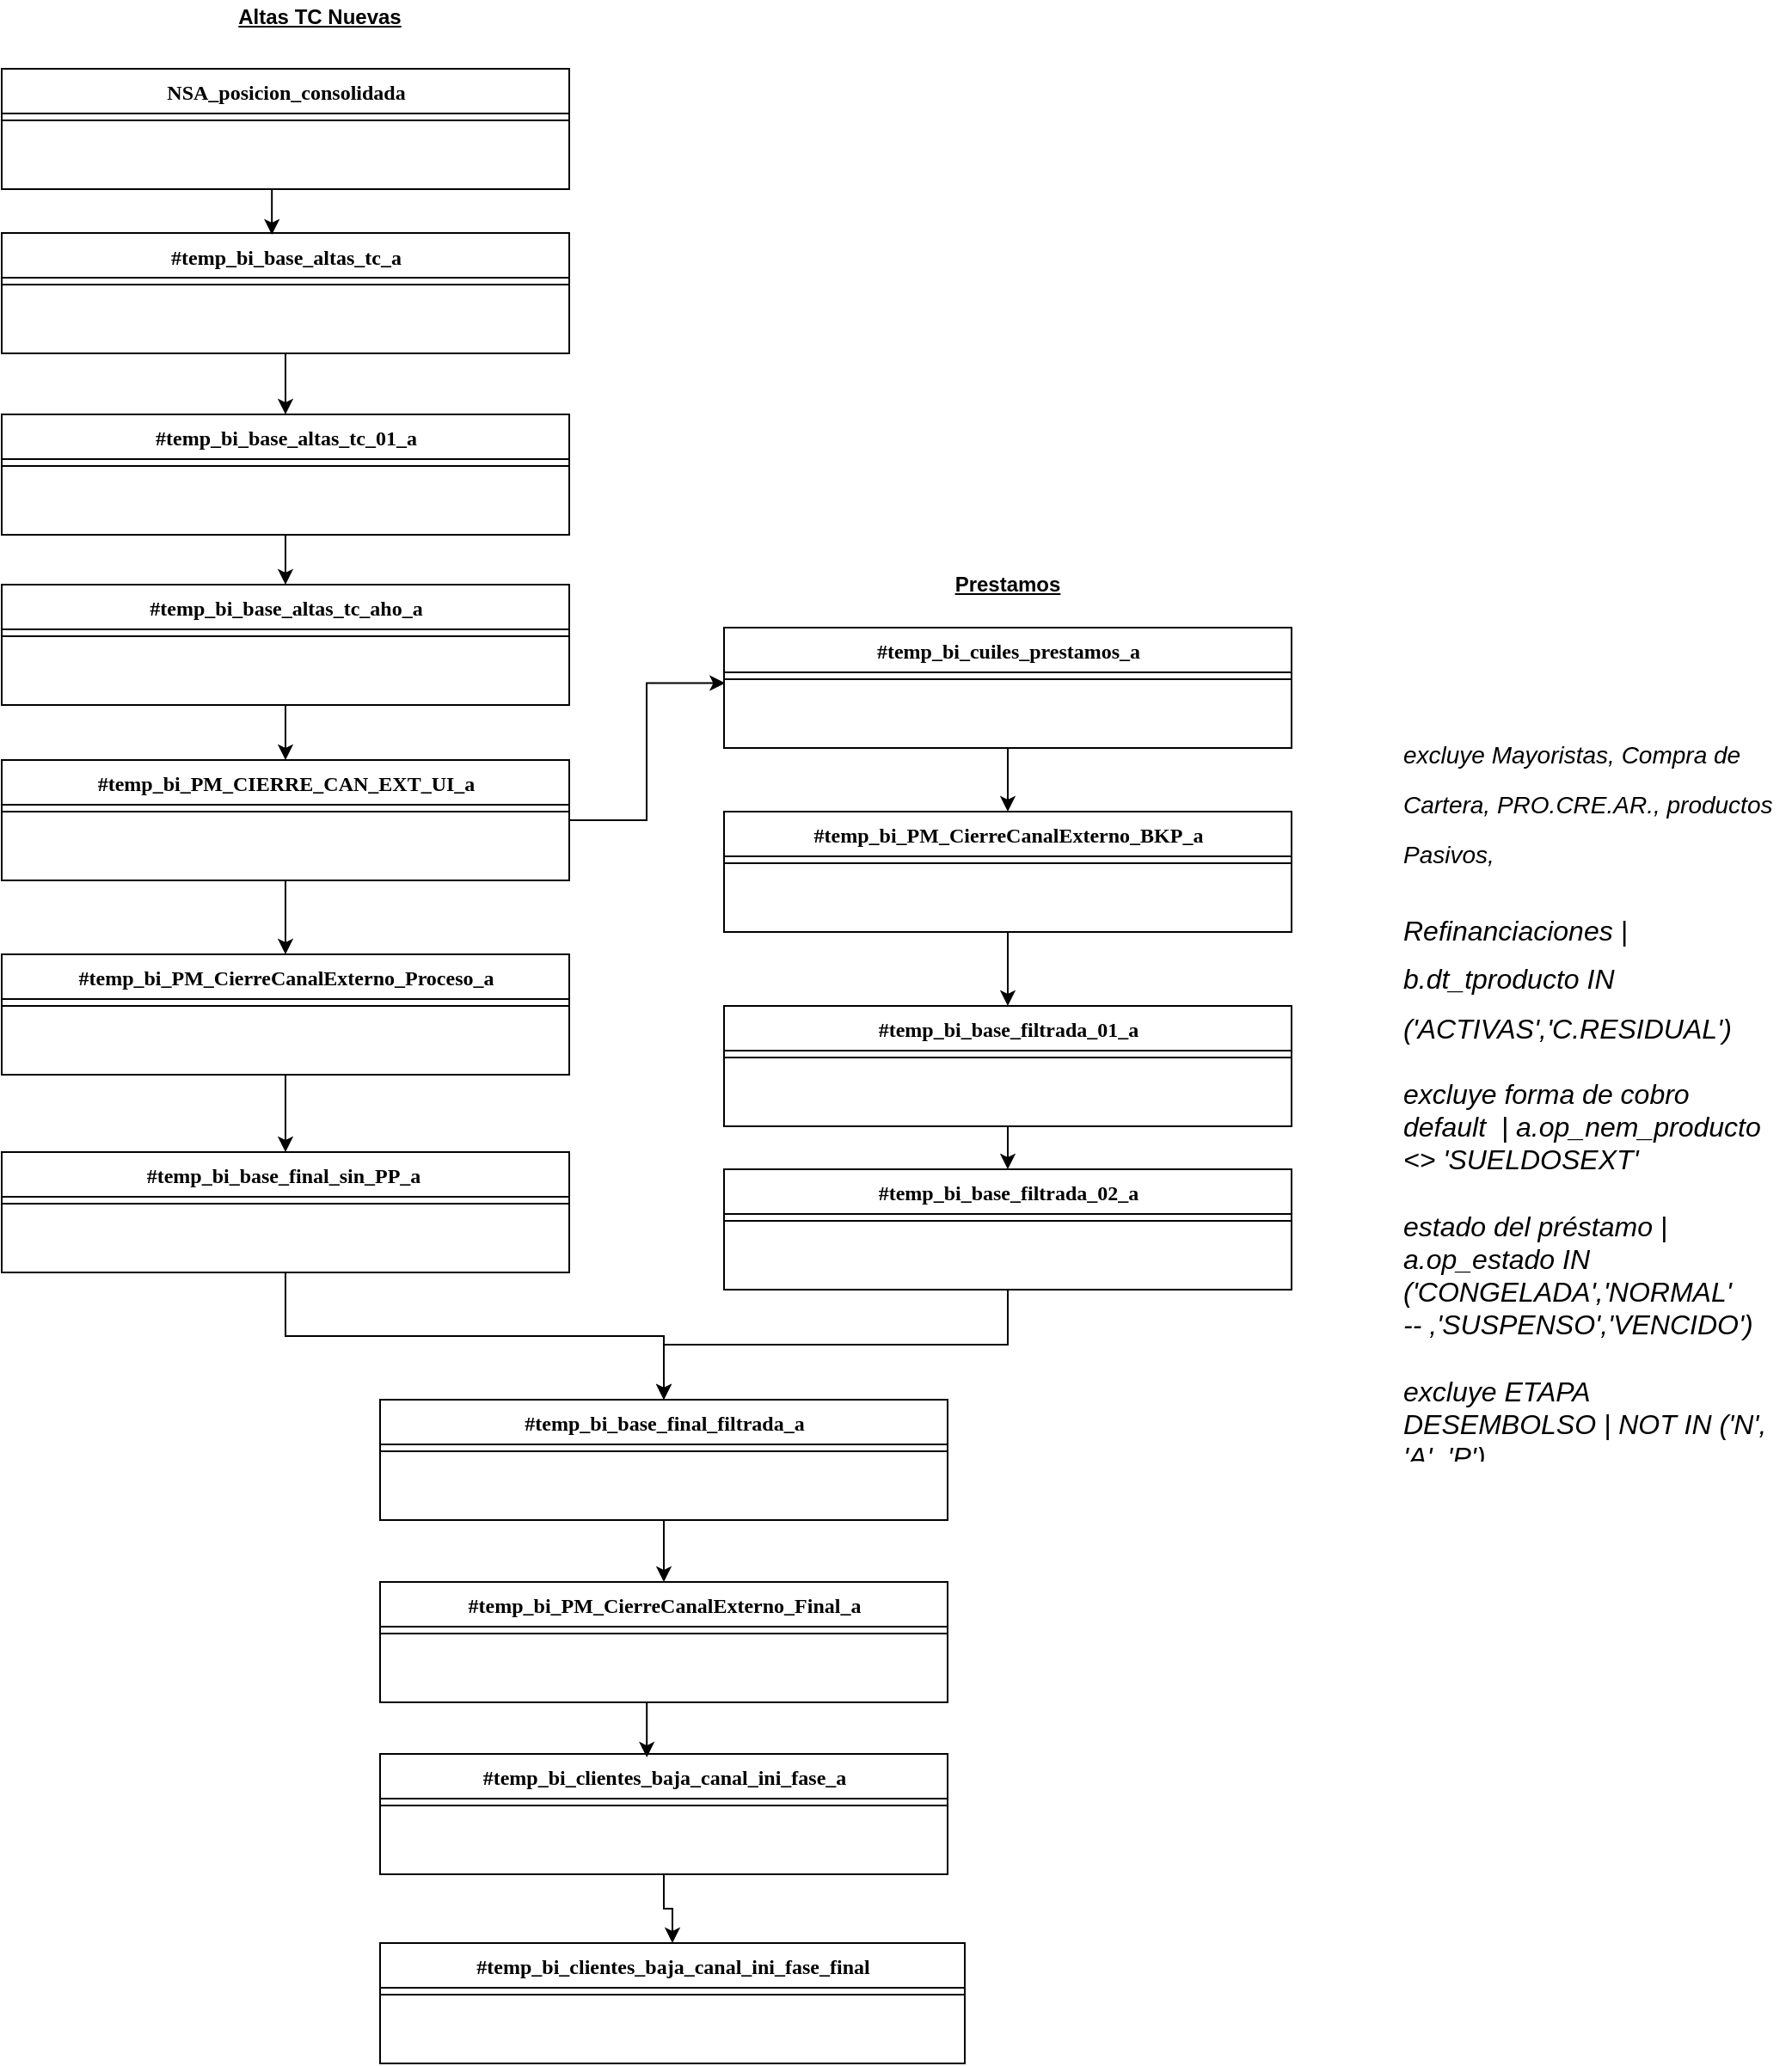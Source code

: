 <mxfile version="10.7.5" type="github"><diagram name="Page-1" id="9f46799a-70d6-7492-0946-bef42562c5a5"><mxGraphModel dx="1544" dy="552" grid="1" gridSize="10" guides="1" tooltips="1" connect="1" arrows="1" fold="1" page="1" pageScale="1" pageWidth="1100" pageHeight="850" background="#ffffff" math="0" shadow="0"><root><mxCell id="0"/><mxCell id="1" parent="0"/><mxCell id="78961159f06e98e8-17" value="#temp_bi_clientes_baja_canal_ini_fase_final" style="swimlane;html=1;fontStyle=1;align=center;verticalAlign=top;childLayout=stackLayout;horizontal=1;startSize=26;horizontalStack=0;resizeParent=1;resizeLast=0;collapsible=1;marginBottom=0;swimlaneFillColor=#ffffff;rounded=0;shadow=0;comic=0;labelBackgroundColor=none;strokeColor=#000000;strokeWidth=1;fillColor=none;fontFamily=Verdana;fontSize=12;fontColor=#000000;" parent="1" vertex="1"><mxGeometry x="250" y="1130" width="340" height="70" as="geometry"/></mxCell><mxCell id="78961159f06e98e8-19" value="" style="line;html=1;strokeWidth=1;fillColor=none;align=left;verticalAlign=middle;spacingTop=-1;spacingLeft=3;spacingRight=3;rotatable=0;labelPosition=right;points=[];portConstraint=eastwest;" parent="78961159f06e98e8-17" vertex="1"><mxGeometry y="26" width="340" height="8" as="geometry"/></mxCell><mxCell id="-yuGJ59-DpwyIY4GGje7-4" style="edgeStyle=orthogonalEdgeStyle;rounded=0;orthogonalLoop=1;jettySize=auto;html=1;exitX=0.5;exitY=1;exitDx=0;exitDy=0;entryX=0.5;entryY=0;entryDx=0;entryDy=0;" edge="1" parent="1" source="IRdtAL1o3jQPXovUXI47-1" target="78961159f06e98e8-17"><mxGeometry relative="1" as="geometry"/></mxCell><mxCell id="IRdtAL1o3jQPXovUXI47-1" value="#temp_bi_clientes_baja_canal_ini_fase_a" style="swimlane;html=1;fontStyle=1;align=center;verticalAlign=top;childLayout=stackLayout;horizontal=1;startSize=26;horizontalStack=0;resizeParent=1;resizeLast=0;collapsible=1;marginBottom=0;swimlaneFillColor=#ffffff;rounded=0;shadow=0;comic=0;labelBackgroundColor=none;strokeColor=#000000;strokeWidth=1;fillColor=none;fontFamily=Verdana;fontSize=12;fontColor=#000000;" parent="1" vertex="1"><mxGeometry x="250" y="1020" width="330" height="70" as="geometry"/></mxCell><mxCell id="IRdtAL1o3jQPXovUXI47-2" value="" style="line;html=1;strokeWidth=1;fillColor=none;align=left;verticalAlign=middle;spacingTop=-1;spacingLeft=3;spacingRight=3;rotatable=0;labelPosition=right;points=[];portConstraint=eastwest;" parent="IRdtAL1o3jQPXovUXI47-1" vertex="1"><mxGeometry y="26" width="330" height="8" as="geometry"/></mxCell><mxCell id="IRdtAL1o3jQPXovUXI47-6" style="edgeStyle=orthogonalEdgeStyle;rounded=0;orthogonalLoop=1;jettySize=auto;html=1;exitX=0.5;exitY=1;exitDx=0;exitDy=0;entryX=0.47;entryY=0.029;entryDx=0;entryDy=0;entryPerimeter=0;" parent="1" source="IRdtAL1o3jQPXovUXI47-4" target="IRdtAL1o3jQPXovUXI47-1" edge="1"><mxGeometry relative="1" as="geometry"/></mxCell><mxCell id="IRdtAL1o3jQPXovUXI47-4" value="#temp_bi_PM_CierreCanalExterno_Final_a" style="swimlane;html=1;fontStyle=1;align=center;verticalAlign=top;childLayout=stackLayout;horizontal=1;startSize=26;horizontalStack=0;resizeParent=1;resizeLast=0;collapsible=1;marginBottom=0;swimlaneFillColor=#ffffff;rounded=0;shadow=0;comic=0;labelBackgroundColor=none;strokeColor=#000000;strokeWidth=1;fillColor=none;fontFamily=Verdana;fontSize=12;fontColor=#000000;" parent="1" vertex="1"><mxGeometry x="250" y="920" width="330" height="70" as="geometry"/></mxCell><mxCell id="IRdtAL1o3jQPXovUXI47-5" value="" style="line;html=1;strokeWidth=1;fillColor=none;align=left;verticalAlign=middle;spacingTop=-1;spacingLeft=3;spacingRight=3;rotatable=0;labelPosition=right;points=[];portConstraint=eastwest;" parent="IRdtAL1o3jQPXovUXI47-4" vertex="1"><mxGeometry y="26" width="330" height="8" as="geometry"/></mxCell><mxCell id="IRdtAL1o3jQPXovUXI47-9" style="edgeStyle=orthogonalEdgeStyle;rounded=0;orthogonalLoop=1;jettySize=auto;html=1;exitX=0.5;exitY=1;exitDx=0;exitDy=0;entryX=0.5;entryY=0;entryDx=0;entryDy=0;" parent="1" source="IRdtAL1o3jQPXovUXI47-7" target="IRdtAL1o3jQPXovUXI47-4" edge="1"><mxGeometry relative="1" as="geometry"/></mxCell><mxCell id="IRdtAL1o3jQPXovUXI47-7" value="#temp_bi_base_final_filtrada_a" style="swimlane;html=1;fontStyle=1;align=center;verticalAlign=top;childLayout=stackLayout;horizontal=1;startSize=26;horizontalStack=0;resizeParent=1;resizeLast=0;collapsible=1;marginBottom=0;swimlaneFillColor=#ffffff;rounded=0;shadow=0;comic=0;labelBackgroundColor=none;strokeColor=#000000;strokeWidth=1;fillColor=none;fontFamily=Verdana;fontSize=12;fontColor=#000000;" parent="1" vertex="1"><mxGeometry x="250" y="814" width="330" height="70" as="geometry"/></mxCell><mxCell id="IRdtAL1o3jQPXovUXI47-8" value="" style="line;html=1;strokeWidth=1;fillColor=none;align=left;verticalAlign=middle;spacingTop=-1;spacingLeft=3;spacingRight=3;rotatable=0;labelPosition=right;points=[];portConstraint=eastwest;" parent="IRdtAL1o3jQPXovUXI47-7" vertex="1"><mxGeometry y="26" width="330" height="8" as="geometry"/></mxCell><mxCell id="IRdtAL1o3jQPXovUXI47-16" style="edgeStyle=orthogonalEdgeStyle;rounded=0;orthogonalLoop=1;jettySize=auto;html=1;exitX=0.5;exitY=1;exitDx=0;exitDy=0;entryX=0.5;entryY=0;entryDx=0;entryDy=0;" parent="1" source="IRdtAL1o3jQPXovUXI47-14" target="IRdtAL1o3jQPXovUXI47-7" edge="1"><mxGeometry relative="1" as="geometry"/></mxCell><mxCell id="IRdtAL1o3jQPXovUXI47-14" value="#temp_bi_base_final_sin_PP_a&amp;nbsp;" style="swimlane;html=1;fontStyle=1;align=center;verticalAlign=top;childLayout=stackLayout;horizontal=1;startSize=26;horizontalStack=0;resizeParent=1;resizeLast=0;collapsible=1;marginBottom=0;swimlaneFillColor=#ffffff;rounded=0;shadow=0;comic=0;labelBackgroundColor=none;strokeColor=#000000;strokeWidth=1;fillColor=none;fontFamily=Verdana;fontSize=12;fontColor=#000000;" parent="1" vertex="1"><mxGeometry x="30" y="670" width="330" height="70" as="geometry"/></mxCell><mxCell id="IRdtAL1o3jQPXovUXI47-15" value="" style="line;html=1;strokeWidth=1;fillColor=none;align=left;verticalAlign=middle;spacingTop=-1;spacingLeft=3;spacingRight=3;rotatable=0;labelPosition=right;points=[];portConstraint=eastwest;" parent="IRdtAL1o3jQPXovUXI47-14" vertex="1"><mxGeometry y="26" width="330" height="8" as="geometry"/></mxCell><mxCell id="IRdtAL1o3jQPXovUXI47-19" style="edgeStyle=orthogonalEdgeStyle;rounded=0;orthogonalLoop=1;jettySize=auto;html=1;exitX=0.5;exitY=1;exitDx=0;exitDy=0;entryX=0.5;entryY=0;entryDx=0;entryDy=0;" parent="1" source="IRdtAL1o3jQPXovUXI47-17" target="IRdtAL1o3jQPXovUXI47-14" edge="1"><mxGeometry relative="1" as="geometry"/></mxCell><mxCell id="IRdtAL1o3jQPXovUXI47-17" value="#temp_bi_PM_CierreCanalExterno_Proceso_a" style="swimlane;html=1;fontStyle=1;align=center;verticalAlign=top;childLayout=stackLayout;horizontal=1;startSize=26;horizontalStack=0;resizeParent=1;resizeLast=0;collapsible=1;marginBottom=0;swimlaneFillColor=#ffffff;rounded=0;shadow=0;comic=0;labelBackgroundColor=none;strokeColor=#000000;strokeWidth=1;fillColor=none;fontFamily=Verdana;fontSize=12;fontColor=#000000;" parent="1" vertex="1"><mxGeometry x="30" y="555" width="330" height="70" as="geometry"/></mxCell><mxCell id="IRdtAL1o3jQPXovUXI47-18" value="" style="line;html=1;strokeWidth=1;fillColor=none;align=left;verticalAlign=middle;spacingTop=-1;spacingLeft=3;spacingRight=3;rotatable=0;labelPosition=right;points=[];portConstraint=eastwest;" parent="IRdtAL1o3jQPXovUXI47-17" vertex="1"><mxGeometry y="26" width="330" height="8" as="geometry"/></mxCell><mxCell id="IRdtAL1o3jQPXovUXI47-22" style="edgeStyle=orthogonalEdgeStyle;rounded=0;orthogonalLoop=1;jettySize=auto;html=1;exitX=0.5;exitY=1;exitDx=0;exitDy=0;entryX=0.5;entryY=0;entryDx=0;entryDy=0;" parent="1" source="IRdtAL1o3jQPXovUXI47-20" target="IRdtAL1o3jQPXovUXI47-17" edge="1"><mxGeometry relative="1" as="geometry"/></mxCell><mxCell id="-yuGJ59-DpwyIY4GGje7-21" style="edgeStyle=orthogonalEdgeStyle;rounded=0;orthogonalLoop=1;jettySize=auto;html=1;exitX=1;exitY=0.5;exitDx=0;exitDy=0;entryX=0.002;entryY=0.787;entryDx=0;entryDy=0;entryPerimeter=0;" edge="1" parent="1" source="IRdtAL1o3jQPXovUXI47-20" target="-yuGJ59-DpwyIY4GGje7-20"><mxGeometry relative="1" as="geometry"/></mxCell><mxCell id="IRdtAL1o3jQPXovUXI47-20" value="#temp_bi_PM_CIERRE_CAN_EXT_UI_a" style="swimlane;html=1;fontStyle=1;align=center;verticalAlign=top;childLayout=stackLayout;horizontal=1;startSize=26;horizontalStack=0;resizeParent=1;resizeLast=0;collapsible=1;marginBottom=0;swimlaneFillColor=#ffffff;rounded=0;shadow=0;comic=0;labelBackgroundColor=none;strokeColor=#000000;strokeWidth=1;fillColor=none;fontFamily=Verdana;fontSize=12;fontColor=#000000;" parent="1" vertex="1"><mxGeometry x="30" y="442" width="330" height="70" as="geometry"/></mxCell><mxCell id="IRdtAL1o3jQPXovUXI47-21" value="" style="line;html=1;strokeWidth=1;fillColor=none;align=left;verticalAlign=middle;spacingTop=-1;spacingLeft=3;spacingRight=3;rotatable=0;labelPosition=right;points=[];portConstraint=eastwest;" parent="IRdtAL1o3jQPXovUXI47-20" vertex="1"><mxGeometry y="26" width="330" height="8" as="geometry"/></mxCell><mxCell id="-yuGJ59-DpwyIY4GGje7-3" style="edgeStyle=orthogonalEdgeStyle;rounded=0;orthogonalLoop=1;jettySize=auto;html=1;exitX=0.5;exitY=1;exitDx=0;exitDy=0;entryX=0.5;entryY=0;entryDx=0;entryDy=0;" edge="1" parent="1" source="-yuGJ59-DpwyIY4GGje7-1" target="IRdtAL1o3jQPXovUXI47-20"><mxGeometry relative="1" as="geometry"/></mxCell><mxCell id="-yuGJ59-DpwyIY4GGje7-1" value="#temp_bi_base_altas_tc_aho_a" style="swimlane;html=1;fontStyle=1;align=center;verticalAlign=top;childLayout=stackLayout;horizontal=1;startSize=26;horizontalStack=0;resizeParent=1;resizeLast=0;collapsible=1;marginBottom=0;swimlaneFillColor=#ffffff;rounded=0;shadow=0;comic=0;labelBackgroundColor=none;strokeColor=#000000;strokeWidth=1;fillColor=none;fontFamily=Verdana;fontSize=12;fontColor=#000000;" vertex="1" parent="1"><mxGeometry x="30" y="340" width="330" height="70" as="geometry"/></mxCell><mxCell id="-yuGJ59-DpwyIY4GGje7-2" value="" style="line;html=1;strokeWidth=1;fillColor=none;align=left;verticalAlign=middle;spacingTop=-1;spacingLeft=3;spacingRight=3;rotatable=0;labelPosition=right;points=[];portConstraint=eastwest;" vertex="1" parent="-yuGJ59-DpwyIY4GGje7-1"><mxGeometry y="26" width="330" height="8" as="geometry"/></mxCell><mxCell id="-yuGJ59-DpwyIY4GGje7-18" style="edgeStyle=orthogonalEdgeStyle;rounded=0;orthogonalLoop=1;jettySize=auto;html=1;exitX=0.5;exitY=1;exitDx=0;exitDy=0;entryX=0.5;entryY=0;entryDx=0;entryDy=0;" edge="1" parent="1" source="-yuGJ59-DpwyIY4GGje7-5" target="-yuGJ59-DpwyIY4GGje7-1"><mxGeometry relative="1" as="geometry"/></mxCell><mxCell id="-yuGJ59-DpwyIY4GGje7-5" value="#temp_bi_base_altas_tc_01_a" style="swimlane;html=1;fontStyle=1;align=center;verticalAlign=top;childLayout=stackLayout;horizontal=1;startSize=26;horizontalStack=0;resizeParent=1;resizeLast=0;collapsible=1;marginBottom=0;swimlaneFillColor=#ffffff;rounded=0;shadow=0;comic=0;labelBackgroundColor=none;strokeColor=#000000;strokeWidth=1;fillColor=none;fontFamily=Verdana;fontSize=12;fontColor=#000000;" vertex="1" parent="1"><mxGeometry x="30" y="241" width="330" height="70" as="geometry"/></mxCell><mxCell id="-yuGJ59-DpwyIY4GGje7-6" value="" style="line;html=1;strokeWidth=1;fillColor=none;align=left;verticalAlign=middle;spacingTop=-1;spacingLeft=3;spacingRight=3;rotatable=0;labelPosition=right;points=[];portConstraint=eastwest;" vertex="1" parent="-yuGJ59-DpwyIY4GGje7-5"><mxGeometry y="26" width="330" height="8" as="geometry"/></mxCell><mxCell id="-yuGJ59-DpwyIY4GGje7-15" style="edgeStyle=orthogonalEdgeStyle;rounded=0;orthogonalLoop=1;jettySize=auto;html=1;exitX=0.5;exitY=1;exitDx=0;exitDy=0;entryX=0.5;entryY=0;entryDx=0;entryDy=0;" edge="1" parent="1" source="-yuGJ59-DpwyIY4GGje7-8" target="-yuGJ59-DpwyIY4GGje7-5"><mxGeometry relative="1" as="geometry"/></mxCell><mxCell id="-yuGJ59-DpwyIY4GGje7-8" value="#temp_bi_base_altas_tc_a" style="swimlane;html=1;fontStyle=1;align=center;verticalAlign=top;childLayout=stackLayout;horizontal=1;startSize=26;horizontalStack=0;resizeParent=1;resizeLast=0;collapsible=1;marginBottom=0;swimlaneFillColor=#ffffff;rounded=0;shadow=0;comic=0;labelBackgroundColor=none;strokeColor=#000000;strokeWidth=1;fillColor=none;fontFamily=Verdana;fontSize=12;fontColor=#000000;" vertex="1" parent="1"><mxGeometry x="30" y="135.5" width="330" height="70" as="geometry"/></mxCell><mxCell id="-yuGJ59-DpwyIY4GGje7-9" value="" style="line;html=1;strokeWidth=1;fillColor=none;align=left;verticalAlign=middle;spacingTop=-1;spacingLeft=3;spacingRight=3;rotatable=0;labelPosition=right;points=[];portConstraint=eastwest;" vertex="1" parent="-yuGJ59-DpwyIY4GGje7-8"><mxGeometry y="26" width="330" height="8" as="geometry"/></mxCell><mxCell id="-yuGJ59-DpwyIY4GGje7-14" style="edgeStyle=orthogonalEdgeStyle;rounded=0;orthogonalLoop=1;jettySize=auto;html=1;exitX=0.5;exitY=1;exitDx=0;exitDy=0;entryX=0.476;entryY=0.014;entryDx=0;entryDy=0;entryPerimeter=0;" edge="1" parent="1" source="-yuGJ59-DpwyIY4GGje7-11" target="-yuGJ59-DpwyIY4GGje7-8"><mxGeometry relative="1" as="geometry"/></mxCell><mxCell id="-yuGJ59-DpwyIY4GGje7-11" value="NSA_posicion_consolidada" style="swimlane;html=1;fontStyle=1;align=center;verticalAlign=top;childLayout=stackLayout;horizontal=1;startSize=26;horizontalStack=0;resizeParent=1;resizeLast=0;collapsible=1;marginBottom=0;swimlaneFillColor=#ffffff;rounded=0;shadow=0;comic=0;labelBackgroundColor=none;strokeColor=#000000;strokeWidth=1;fillColor=none;fontFamily=Verdana;fontSize=12;fontColor=#000000;" vertex="1" parent="1"><mxGeometry x="30" y="40" width="330" height="70" as="geometry"/></mxCell><mxCell id="-yuGJ59-DpwyIY4GGje7-12" value="" style="line;html=1;strokeWidth=1;fillColor=none;align=left;verticalAlign=middle;spacingTop=-1;spacingLeft=3;spacingRight=3;rotatable=0;labelPosition=right;points=[];portConstraint=eastwest;" vertex="1" parent="-yuGJ59-DpwyIY4GGje7-11"><mxGeometry y="26" width="330" height="8" as="geometry"/></mxCell><mxCell id="-yuGJ59-DpwyIY4GGje7-16" value="&lt;b&gt;&lt;u&gt;Altas TC Nuevas&lt;/u&gt;&lt;/b&gt;" style="text;html=1;strokeColor=none;fillColor=none;align=center;verticalAlign=middle;whiteSpace=wrap;rounded=0;" vertex="1" parent="1"><mxGeometry x="130" width="170" height="20" as="geometry"/></mxCell><mxCell id="-yuGJ59-DpwyIY4GGje7-25" style="edgeStyle=orthogonalEdgeStyle;rounded=0;orthogonalLoop=1;jettySize=auto;html=1;exitX=0.5;exitY=1;exitDx=0;exitDy=0;entryX=0.5;entryY=0;entryDx=0;entryDy=0;" edge="1" parent="1" source="-yuGJ59-DpwyIY4GGje7-19" target="-yuGJ59-DpwyIY4GGje7-23"><mxGeometry relative="1" as="geometry"/></mxCell><mxCell id="-yuGJ59-DpwyIY4GGje7-19" value="#temp_bi_cuiles_prestamos_a" style="swimlane;html=1;fontStyle=1;align=center;verticalAlign=top;childLayout=stackLayout;horizontal=1;startSize=26;horizontalStack=0;resizeParent=1;resizeLast=0;collapsible=1;marginBottom=0;swimlaneFillColor=#ffffff;rounded=0;shadow=0;comic=0;labelBackgroundColor=none;strokeColor=#000000;strokeWidth=1;fillColor=none;fontFamily=Verdana;fontSize=12;fontColor=#000000;" vertex="1" parent="1"><mxGeometry x="450" y="365" width="330" height="70" as="geometry"/></mxCell><mxCell id="-yuGJ59-DpwyIY4GGje7-20" value="" style="line;html=1;strokeWidth=1;fillColor=none;align=left;verticalAlign=middle;spacingTop=-1;spacingLeft=3;spacingRight=3;rotatable=0;labelPosition=right;points=[];portConstraint=eastwest;" vertex="1" parent="-yuGJ59-DpwyIY4GGje7-19"><mxGeometry y="26" width="330" height="8" as="geometry"/></mxCell><mxCell id="-yuGJ59-DpwyIY4GGje7-22" value="&lt;b&gt;&lt;u&gt;Prestamos&lt;br&gt;&lt;/u&gt;&lt;/b&gt;" style="text;html=1;strokeColor=none;fillColor=none;align=center;verticalAlign=middle;whiteSpace=wrap;rounded=0;" vertex="1" parent="1"><mxGeometry x="530" y="330" width="170" height="20" as="geometry"/></mxCell><mxCell id="-yuGJ59-DpwyIY4GGje7-29" style="edgeStyle=orthogonalEdgeStyle;rounded=0;orthogonalLoop=1;jettySize=auto;html=1;exitX=0.5;exitY=1;exitDx=0;exitDy=0;entryX=0.5;entryY=0;entryDx=0;entryDy=0;" edge="1" parent="1" source="-yuGJ59-DpwyIY4GGje7-23" target="-yuGJ59-DpwyIY4GGje7-27"><mxGeometry relative="1" as="geometry"/></mxCell><mxCell id="-yuGJ59-DpwyIY4GGje7-23" value="#temp_bi_PM_CierreCanalExterno_BKP_a" style="swimlane;html=1;fontStyle=1;align=center;verticalAlign=top;childLayout=stackLayout;horizontal=1;startSize=26;horizontalStack=0;resizeParent=1;resizeLast=0;collapsible=1;marginBottom=0;swimlaneFillColor=#ffffff;rounded=0;shadow=0;comic=0;labelBackgroundColor=none;strokeColor=#000000;strokeWidth=1;fillColor=none;fontFamily=Verdana;fontSize=12;fontColor=#000000;" vertex="1" parent="1"><mxGeometry x="450" y="472" width="330" height="70" as="geometry"/></mxCell><mxCell id="-yuGJ59-DpwyIY4GGje7-24" value="" style="line;html=1;strokeWidth=1;fillColor=none;align=left;verticalAlign=middle;spacingTop=-1;spacingLeft=3;spacingRight=3;rotatable=0;labelPosition=right;points=[];portConstraint=eastwest;" vertex="1" parent="-yuGJ59-DpwyIY4GGje7-23"><mxGeometry y="26" width="330" height="8" as="geometry"/></mxCell><mxCell id="-yuGJ59-DpwyIY4GGje7-26" value="&lt;h1&gt;&lt;font style=&quot;font-size: 14px ; font-weight: normal&quot;&gt;&lt;i&gt;excluye Mayoristas, Compra de Cartera, PRO.CRE.AR., productos Pasivos,&lt;/i&gt;&lt;/font&gt;&lt;i style=&quot;font-weight: normal ; font-size: medium&quot;&gt;&amp;nbsp;&lt;/i&gt;&lt;/h1&gt;&lt;h1&gt;&lt;i style=&quot;font-weight: normal ; font-size: medium&quot;&gt;Refinanciaciones | b.dt_tproducto IN ('ACTIVAS','C.RESIDUAL')&lt;/i&gt;&lt;/h1&gt;&lt;font size=&quot;3&quot;&gt;&lt;i&gt;excluye&amp;nbsp;&lt;/i&gt;&lt;/font&gt;&lt;i&gt;&lt;font size=&quot;3&quot;&gt;forma de cobro default&amp;nbsp; | a.op_nem_producto &amp;lt;&amp;gt; 'SUELDOSEXT'&lt;/font&gt;&lt;/i&gt;&lt;font size=&quot;3&quot;&gt;&lt;i&gt;&lt;br&gt;&lt;/i&gt;&lt;/font&gt;&lt;div&gt;&lt;i&gt;&lt;font size=&quot;3&quot;&gt;&lt;br&gt;&lt;/font&gt;&lt;/i&gt;&lt;/div&gt;&lt;div&gt;&lt;i&gt;&lt;font size=&quot;3&quot;&gt;&lt;div&gt;estado del préstamo | a.op_estado IN ('CONGELADA','NORMAL'&lt;/div&gt;&lt;div&gt;-- ,'SUSPENSO','VENCIDO')&lt;/div&gt;&lt;div&gt;&lt;br&gt;&lt;/div&gt;&lt;div&gt;excluye ETAPA DESEMBOLSO | NOT IN ('N', 'A', 'P')&lt;br&gt;&lt;/div&gt;&lt;/font&gt;&lt;/i&gt;&lt;/div&gt;" style="text;html=1;strokeColor=none;fillColor=none;spacing=5;spacingTop=-20;whiteSpace=wrap;overflow=hidden;rounded=0;" vertex="1" parent="1"><mxGeometry x="840" y="416" width="230" height="434" as="geometry"/></mxCell><mxCell id="-yuGJ59-DpwyIY4GGje7-32" style="edgeStyle=orthogonalEdgeStyle;rounded=0;orthogonalLoop=1;jettySize=auto;html=1;exitX=0.5;exitY=1;exitDx=0;exitDy=0;entryX=0.5;entryY=0;entryDx=0;entryDy=0;" edge="1" parent="1" source="-yuGJ59-DpwyIY4GGje7-27" target="-yuGJ59-DpwyIY4GGje7-30"><mxGeometry relative="1" as="geometry"/></mxCell><mxCell id="-yuGJ59-DpwyIY4GGje7-27" value="#temp_bi_base_filtrada_01_a" style="swimlane;html=1;fontStyle=1;align=center;verticalAlign=top;childLayout=stackLayout;horizontal=1;startSize=26;horizontalStack=0;resizeParent=1;resizeLast=0;collapsible=1;marginBottom=0;swimlaneFillColor=#ffffff;rounded=0;shadow=0;comic=0;labelBackgroundColor=none;strokeColor=#000000;strokeWidth=1;fillColor=none;fontFamily=Verdana;fontSize=12;fontColor=#000000;" vertex="1" parent="1"><mxGeometry x="450" y="585" width="330" height="70" as="geometry"/></mxCell><mxCell id="-yuGJ59-DpwyIY4GGje7-28" value="" style="line;html=1;strokeWidth=1;fillColor=none;align=left;verticalAlign=middle;spacingTop=-1;spacingLeft=3;spacingRight=3;rotatable=0;labelPosition=right;points=[];portConstraint=eastwest;" vertex="1" parent="-yuGJ59-DpwyIY4GGje7-27"><mxGeometry y="26" width="330" height="8" as="geometry"/></mxCell><mxCell id="-yuGJ59-DpwyIY4GGje7-35" style="edgeStyle=orthogonalEdgeStyle;rounded=0;orthogonalLoop=1;jettySize=auto;html=1;exitX=0.5;exitY=1;exitDx=0;exitDy=0;entryX=0.5;entryY=0;entryDx=0;entryDy=0;" edge="1" parent="1" source="-yuGJ59-DpwyIY4GGje7-30" target="IRdtAL1o3jQPXovUXI47-7"><mxGeometry relative="1" as="geometry"><mxPoint x="614.824" y="770.353" as="targetPoint"/></mxGeometry></mxCell><mxCell id="-yuGJ59-DpwyIY4GGje7-30" value="#temp_bi_base_filtrada_02_a" style="swimlane;html=1;fontStyle=1;align=center;verticalAlign=top;childLayout=stackLayout;horizontal=1;startSize=26;horizontalStack=0;resizeParent=1;resizeLast=0;collapsible=1;marginBottom=0;swimlaneFillColor=#ffffff;rounded=0;shadow=0;comic=0;labelBackgroundColor=none;strokeColor=#000000;strokeWidth=1;fillColor=none;fontFamily=Verdana;fontSize=12;fontColor=#000000;" vertex="1" parent="1"><mxGeometry x="450" y="680" width="330" height="70" as="geometry"/></mxCell><mxCell id="-yuGJ59-DpwyIY4GGje7-31" value="" style="line;html=1;strokeWidth=1;fillColor=none;align=left;verticalAlign=middle;spacingTop=-1;spacingLeft=3;spacingRight=3;rotatable=0;labelPosition=right;points=[];portConstraint=eastwest;" vertex="1" parent="-yuGJ59-DpwyIY4GGje7-30"><mxGeometry y="26" width="330" height="8" as="geometry"/></mxCell></root></mxGraphModel></diagram></mxfile>